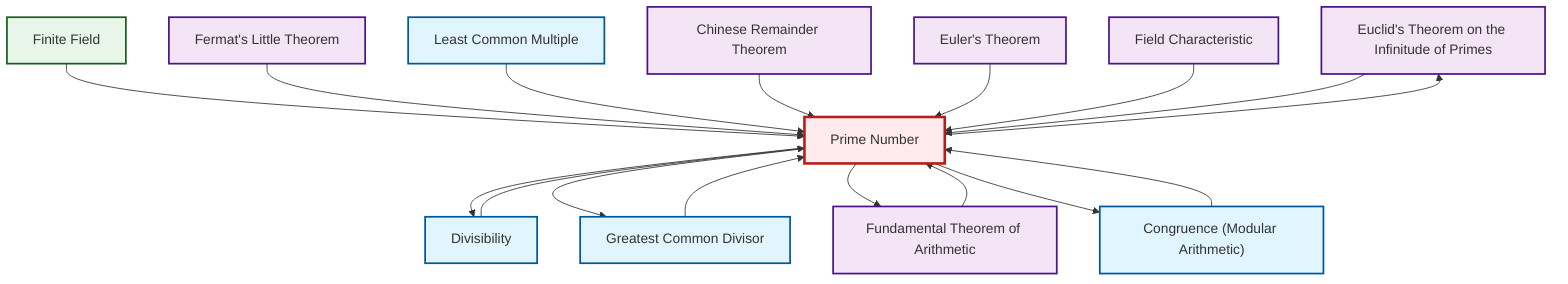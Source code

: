 graph TD
    classDef definition fill:#e1f5fe,stroke:#01579b,stroke-width:2px
    classDef theorem fill:#f3e5f5,stroke:#4a148c,stroke-width:2px
    classDef axiom fill:#fff3e0,stroke:#e65100,stroke-width:2px
    classDef example fill:#e8f5e9,stroke:#1b5e20,stroke-width:2px
    classDef current fill:#ffebee,stroke:#b71c1c,stroke-width:3px
    thm-euclid-infinitude-primes["Euclid's Theorem on the Infinitude of Primes"]:::theorem
    thm-chinese-remainder["Chinese Remainder Theorem"]:::theorem
    thm-field-characteristic["Field Characteristic"]:::theorem
    thm-euler["Euler's Theorem"]:::theorem
    thm-fermat-little["Fermat's Little Theorem"]:::theorem
    def-gcd["Greatest Common Divisor"]:::definition
    def-lcm["Least Common Multiple"]:::definition
    thm-fundamental-arithmetic["Fundamental Theorem of Arithmetic"]:::theorem
    ex-finite-field["Finite Field"]:::example
    def-divisibility["Divisibility"]:::definition
    def-prime["Prime Number"]:::definition
    def-congruence["Congruence (Modular Arithmetic)"]:::definition
    ex-finite-field --> def-prime
    def-prime --> def-divisibility
    def-prime --> def-gcd
    thm-fermat-little --> def-prime
    def-congruence --> def-prime
    def-lcm --> def-prime
    thm-chinese-remainder --> def-prime
    def-divisibility --> def-prime
    def-prime --> thm-fundamental-arithmetic
    def-prime --> def-congruence
    thm-euler --> def-prime
    thm-field-characteristic --> def-prime
    def-gcd --> def-prime
    thm-fundamental-arithmetic --> def-prime
    thm-euclid-infinitude-primes --> def-prime
    def-prime --> thm-euclid-infinitude-primes
    class def-prime current